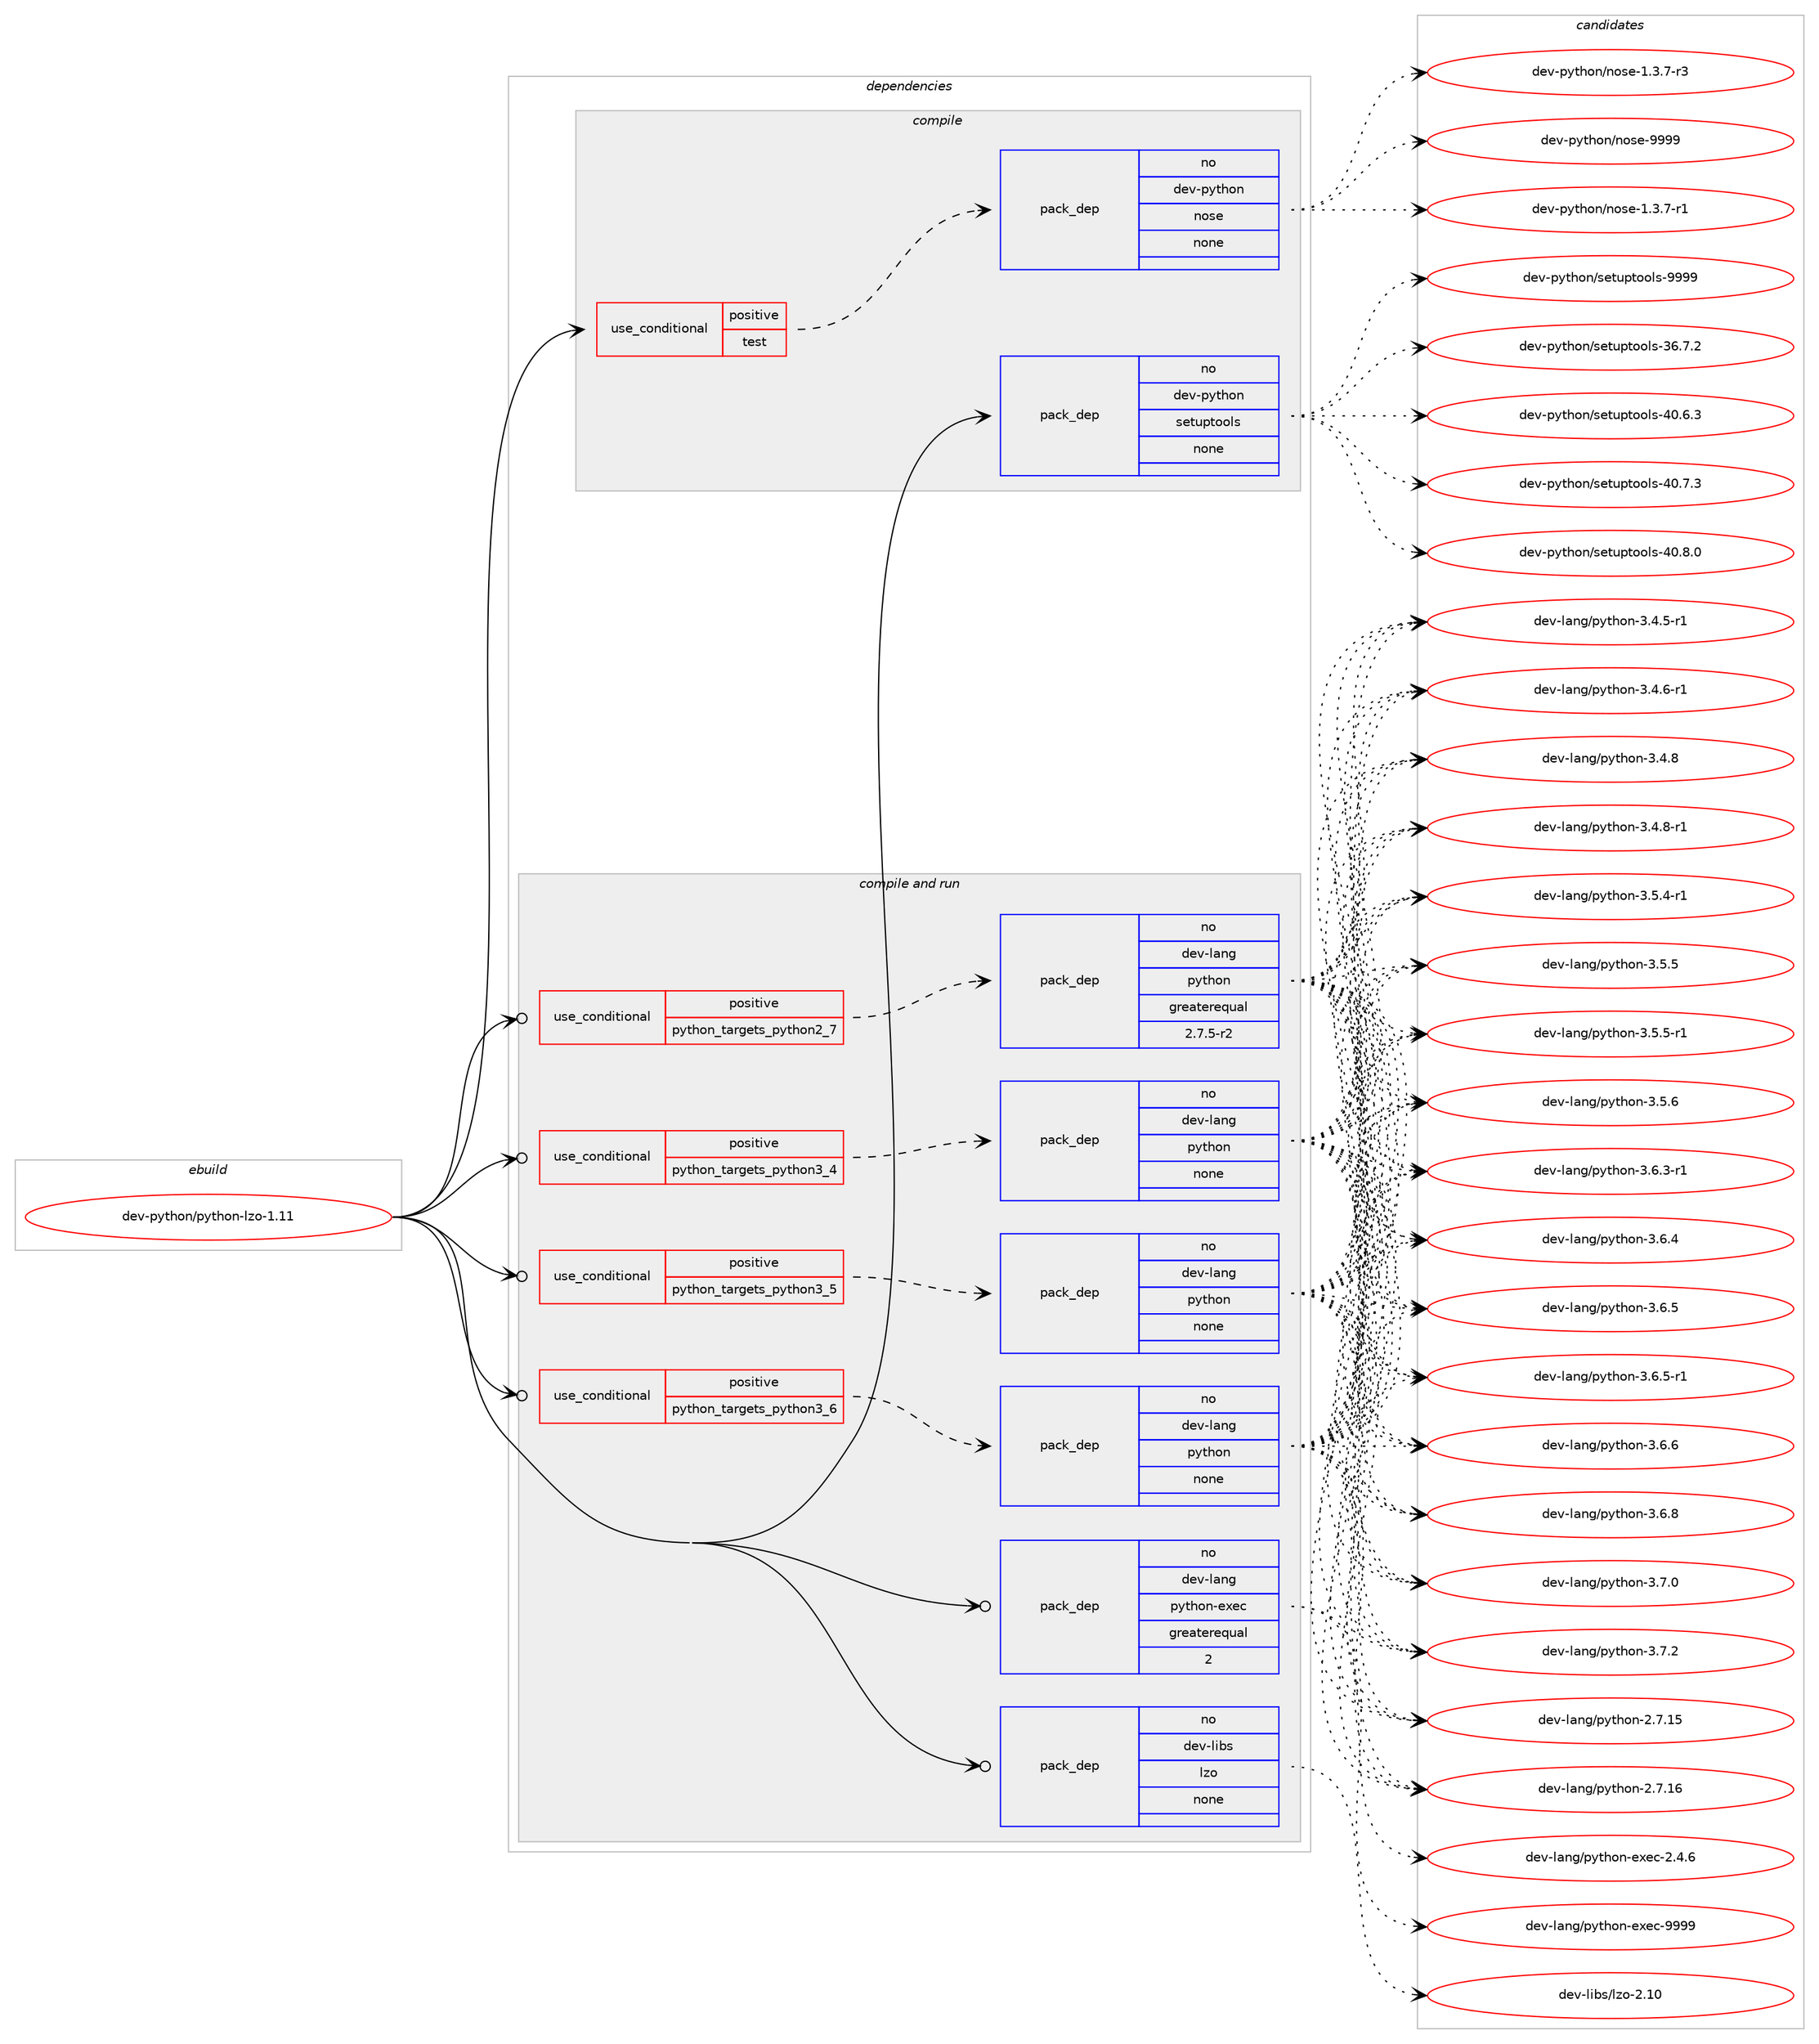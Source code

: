 digraph prolog {

# *************
# Graph options
# *************

newrank=true;
concentrate=true;
compound=true;
graph [rankdir=LR,fontname=Helvetica,fontsize=10,ranksep=1.5];#, ranksep=2.5, nodesep=0.2];
edge  [arrowhead=vee];
node  [fontname=Helvetica,fontsize=10];

# **********
# The ebuild
# **********

subgraph cluster_leftcol {
color=gray;
rank=same;
label=<<i>ebuild</i>>;
id [label="dev-python/python-lzo-1.11", color=red, width=4, href="../dev-python/python-lzo-1.11.svg"];
}

# ****************
# The dependencies
# ****************

subgraph cluster_midcol {
color=gray;
label=<<i>dependencies</i>>;
subgraph cluster_compile {
fillcolor="#eeeeee";
style=filled;
label=<<i>compile</i>>;
subgraph cond382794 {
dependency1435523 [label=<<TABLE BORDER="0" CELLBORDER="1" CELLSPACING="0" CELLPADDING="4"><TR><TD ROWSPAN="3" CELLPADDING="10">use_conditional</TD></TR><TR><TD>positive</TD></TR><TR><TD>test</TD></TR></TABLE>>, shape=none, color=red];
subgraph pack1029375 {
dependency1435524 [label=<<TABLE BORDER="0" CELLBORDER="1" CELLSPACING="0" CELLPADDING="4" WIDTH="220"><TR><TD ROWSPAN="6" CELLPADDING="30">pack_dep</TD></TR><TR><TD WIDTH="110">no</TD></TR><TR><TD>dev-python</TD></TR><TR><TD>nose</TD></TR><TR><TD>none</TD></TR><TR><TD></TD></TR></TABLE>>, shape=none, color=blue];
}
dependency1435523:e -> dependency1435524:w [weight=20,style="dashed",arrowhead="vee"];
}
id:e -> dependency1435523:w [weight=20,style="solid",arrowhead="vee"];
subgraph pack1029376 {
dependency1435525 [label=<<TABLE BORDER="0" CELLBORDER="1" CELLSPACING="0" CELLPADDING="4" WIDTH="220"><TR><TD ROWSPAN="6" CELLPADDING="30">pack_dep</TD></TR><TR><TD WIDTH="110">no</TD></TR><TR><TD>dev-python</TD></TR><TR><TD>setuptools</TD></TR><TR><TD>none</TD></TR><TR><TD></TD></TR></TABLE>>, shape=none, color=blue];
}
id:e -> dependency1435525:w [weight=20,style="solid",arrowhead="vee"];
}
subgraph cluster_compileandrun {
fillcolor="#eeeeee";
style=filled;
label=<<i>compile and run</i>>;
subgraph cond382795 {
dependency1435526 [label=<<TABLE BORDER="0" CELLBORDER="1" CELLSPACING="0" CELLPADDING="4"><TR><TD ROWSPAN="3" CELLPADDING="10">use_conditional</TD></TR><TR><TD>positive</TD></TR><TR><TD>python_targets_python2_7</TD></TR></TABLE>>, shape=none, color=red];
subgraph pack1029377 {
dependency1435527 [label=<<TABLE BORDER="0" CELLBORDER="1" CELLSPACING="0" CELLPADDING="4" WIDTH="220"><TR><TD ROWSPAN="6" CELLPADDING="30">pack_dep</TD></TR><TR><TD WIDTH="110">no</TD></TR><TR><TD>dev-lang</TD></TR><TR><TD>python</TD></TR><TR><TD>greaterequal</TD></TR><TR><TD>2.7.5-r2</TD></TR></TABLE>>, shape=none, color=blue];
}
dependency1435526:e -> dependency1435527:w [weight=20,style="dashed",arrowhead="vee"];
}
id:e -> dependency1435526:w [weight=20,style="solid",arrowhead="odotvee"];
subgraph cond382796 {
dependency1435528 [label=<<TABLE BORDER="0" CELLBORDER="1" CELLSPACING="0" CELLPADDING="4"><TR><TD ROWSPAN="3" CELLPADDING="10">use_conditional</TD></TR><TR><TD>positive</TD></TR><TR><TD>python_targets_python3_4</TD></TR></TABLE>>, shape=none, color=red];
subgraph pack1029378 {
dependency1435529 [label=<<TABLE BORDER="0" CELLBORDER="1" CELLSPACING="0" CELLPADDING="4" WIDTH="220"><TR><TD ROWSPAN="6" CELLPADDING="30">pack_dep</TD></TR><TR><TD WIDTH="110">no</TD></TR><TR><TD>dev-lang</TD></TR><TR><TD>python</TD></TR><TR><TD>none</TD></TR><TR><TD></TD></TR></TABLE>>, shape=none, color=blue];
}
dependency1435528:e -> dependency1435529:w [weight=20,style="dashed",arrowhead="vee"];
}
id:e -> dependency1435528:w [weight=20,style="solid",arrowhead="odotvee"];
subgraph cond382797 {
dependency1435530 [label=<<TABLE BORDER="0" CELLBORDER="1" CELLSPACING="0" CELLPADDING="4"><TR><TD ROWSPAN="3" CELLPADDING="10">use_conditional</TD></TR><TR><TD>positive</TD></TR><TR><TD>python_targets_python3_5</TD></TR></TABLE>>, shape=none, color=red];
subgraph pack1029379 {
dependency1435531 [label=<<TABLE BORDER="0" CELLBORDER="1" CELLSPACING="0" CELLPADDING="4" WIDTH="220"><TR><TD ROWSPAN="6" CELLPADDING="30">pack_dep</TD></TR><TR><TD WIDTH="110">no</TD></TR><TR><TD>dev-lang</TD></TR><TR><TD>python</TD></TR><TR><TD>none</TD></TR><TR><TD></TD></TR></TABLE>>, shape=none, color=blue];
}
dependency1435530:e -> dependency1435531:w [weight=20,style="dashed",arrowhead="vee"];
}
id:e -> dependency1435530:w [weight=20,style="solid",arrowhead="odotvee"];
subgraph cond382798 {
dependency1435532 [label=<<TABLE BORDER="0" CELLBORDER="1" CELLSPACING="0" CELLPADDING="4"><TR><TD ROWSPAN="3" CELLPADDING="10">use_conditional</TD></TR><TR><TD>positive</TD></TR><TR><TD>python_targets_python3_6</TD></TR></TABLE>>, shape=none, color=red];
subgraph pack1029380 {
dependency1435533 [label=<<TABLE BORDER="0" CELLBORDER="1" CELLSPACING="0" CELLPADDING="4" WIDTH="220"><TR><TD ROWSPAN="6" CELLPADDING="30">pack_dep</TD></TR><TR><TD WIDTH="110">no</TD></TR><TR><TD>dev-lang</TD></TR><TR><TD>python</TD></TR><TR><TD>none</TD></TR><TR><TD></TD></TR></TABLE>>, shape=none, color=blue];
}
dependency1435532:e -> dependency1435533:w [weight=20,style="dashed",arrowhead="vee"];
}
id:e -> dependency1435532:w [weight=20,style="solid",arrowhead="odotvee"];
subgraph pack1029381 {
dependency1435534 [label=<<TABLE BORDER="0" CELLBORDER="1" CELLSPACING="0" CELLPADDING="4" WIDTH="220"><TR><TD ROWSPAN="6" CELLPADDING="30">pack_dep</TD></TR><TR><TD WIDTH="110">no</TD></TR><TR><TD>dev-lang</TD></TR><TR><TD>python-exec</TD></TR><TR><TD>greaterequal</TD></TR><TR><TD>2</TD></TR></TABLE>>, shape=none, color=blue];
}
id:e -> dependency1435534:w [weight=20,style="solid",arrowhead="odotvee"];
subgraph pack1029382 {
dependency1435535 [label=<<TABLE BORDER="0" CELLBORDER="1" CELLSPACING="0" CELLPADDING="4" WIDTH="220"><TR><TD ROWSPAN="6" CELLPADDING="30">pack_dep</TD></TR><TR><TD WIDTH="110">no</TD></TR><TR><TD>dev-libs</TD></TR><TR><TD>lzo</TD></TR><TR><TD>none</TD></TR><TR><TD></TD></TR></TABLE>>, shape=none, color=blue];
}
id:e -> dependency1435535:w [weight=20,style="solid",arrowhead="odotvee"];
}
subgraph cluster_run {
fillcolor="#eeeeee";
style=filled;
label=<<i>run</i>>;
}
}

# **************
# The candidates
# **************

subgraph cluster_choices {
rank=same;
color=gray;
label=<<i>candidates</i>>;

subgraph choice1029375 {
color=black;
nodesep=1;
choice10010111845112121116104111110471101111151014549465146554511449 [label="dev-python/nose-1.3.7-r1", color=red, width=4,href="../dev-python/nose-1.3.7-r1.svg"];
choice10010111845112121116104111110471101111151014549465146554511451 [label="dev-python/nose-1.3.7-r3", color=red, width=4,href="../dev-python/nose-1.3.7-r3.svg"];
choice10010111845112121116104111110471101111151014557575757 [label="dev-python/nose-9999", color=red, width=4,href="../dev-python/nose-9999.svg"];
dependency1435524:e -> choice10010111845112121116104111110471101111151014549465146554511449:w [style=dotted,weight="100"];
dependency1435524:e -> choice10010111845112121116104111110471101111151014549465146554511451:w [style=dotted,weight="100"];
dependency1435524:e -> choice10010111845112121116104111110471101111151014557575757:w [style=dotted,weight="100"];
}
subgraph choice1029376 {
color=black;
nodesep=1;
choice100101118451121211161041111104711510111611711211611111110811545515446554650 [label="dev-python/setuptools-36.7.2", color=red, width=4,href="../dev-python/setuptools-36.7.2.svg"];
choice100101118451121211161041111104711510111611711211611111110811545524846544651 [label="dev-python/setuptools-40.6.3", color=red, width=4,href="../dev-python/setuptools-40.6.3.svg"];
choice100101118451121211161041111104711510111611711211611111110811545524846554651 [label="dev-python/setuptools-40.7.3", color=red, width=4,href="../dev-python/setuptools-40.7.3.svg"];
choice100101118451121211161041111104711510111611711211611111110811545524846564648 [label="dev-python/setuptools-40.8.0", color=red, width=4,href="../dev-python/setuptools-40.8.0.svg"];
choice10010111845112121116104111110471151011161171121161111111081154557575757 [label="dev-python/setuptools-9999", color=red, width=4,href="../dev-python/setuptools-9999.svg"];
dependency1435525:e -> choice100101118451121211161041111104711510111611711211611111110811545515446554650:w [style=dotted,weight="100"];
dependency1435525:e -> choice100101118451121211161041111104711510111611711211611111110811545524846544651:w [style=dotted,weight="100"];
dependency1435525:e -> choice100101118451121211161041111104711510111611711211611111110811545524846554651:w [style=dotted,weight="100"];
dependency1435525:e -> choice100101118451121211161041111104711510111611711211611111110811545524846564648:w [style=dotted,weight="100"];
dependency1435525:e -> choice10010111845112121116104111110471151011161171121161111111081154557575757:w [style=dotted,weight="100"];
}
subgraph choice1029377 {
color=black;
nodesep=1;
choice10010111845108971101034711212111610411111045504655464953 [label="dev-lang/python-2.7.15", color=red, width=4,href="../dev-lang/python-2.7.15.svg"];
choice10010111845108971101034711212111610411111045504655464954 [label="dev-lang/python-2.7.16", color=red, width=4,href="../dev-lang/python-2.7.16.svg"];
choice1001011184510897110103471121211161041111104551465246534511449 [label="dev-lang/python-3.4.5-r1", color=red, width=4,href="../dev-lang/python-3.4.5-r1.svg"];
choice1001011184510897110103471121211161041111104551465246544511449 [label="dev-lang/python-3.4.6-r1", color=red, width=4,href="../dev-lang/python-3.4.6-r1.svg"];
choice100101118451089711010347112121116104111110455146524656 [label="dev-lang/python-3.4.8", color=red, width=4,href="../dev-lang/python-3.4.8.svg"];
choice1001011184510897110103471121211161041111104551465246564511449 [label="dev-lang/python-3.4.8-r1", color=red, width=4,href="../dev-lang/python-3.4.8-r1.svg"];
choice1001011184510897110103471121211161041111104551465346524511449 [label="dev-lang/python-3.5.4-r1", color=red, width=4,href="../dev-lang/python-3.5.4-r1.svg"];
choice100101118451089711010347112121116104111110455146534653 [label="dev-lang/python-3.5.5", color=red, width=4,href="../dev-lang/python-3.5.5.svg"];
choice1001011184510897110103471121211161041111104551465346534511449 [label="dev-lang/python-3.5.5-r1", color=red, width=4,href="../dev-lang/python-3.5.5-r1.svg"];
choice100101118451089711010347112121116104111110455146534654 [label="dev-lang/python-3.5.6", color=red, width=4,href="../dev-lang/python-3.5.6.svg"];
choice1001011184510897110103471121211161041111104551465446514511449 [label="dev-lang/python-3.6.3-r1", color=red, width=4,href="../dev-lang/python-3.6.3-r1.svg"];
choice100101118451089711010347112121116104111110455146544652 [label="dev-lang/python-3.6.4", color=red, width=4,href="../dev-lang/python-3.6.4.svg"];
choice100101118451089711010347112121116104111110455146544653 [label="dev-lang/python-3.6.5", color=red, width=4,href="../dev-lang/python-3.6.5.svg"];
choice1001011184510897110103471121211161041111104551465446534511449 [label="dev-lang/python-3.6.5-r1", color=red, width=4,href="../dev-lang/python-3.6.5-r1.svg"];
choice100101118451089711010347112121116104111110455146544654 [label="dev-lang/python-3.6.6", color=red, width=4,href="../dev-lang/python-3.6.6.svg"];
choice100101118451089711010347112121116104111110455146544656 [label="dev-lang/python-3.6.8", color=red, width=4,href="../dev-lang/python-3.6.8.svg"];
choice100101118451089711010347112121116104111110455146554648 [label="dev-lang/python-3.7.0", color=red, width=4,href="../dev-lang/python-3.7.0.svg"];
choice100101118451089711010347112121116104111110455146554650 [label="dev-lang/python-3.7.2", color=red, width=4,href="../dev-lang/python-3.7.2.svg"];
dependency1435527:e -> choice10010111845108971101034711212111610411111045504655464953:w [style=dotted,weight="100"];
dependency1435527:e -> choice10010111845108971101034711212111610411111045504655464954:w [style=dotted,weight="100"];
dependency1435527:e -> choice1001011184510897110103471121211161041111104551465246534511449:w [style=dotted,weight="100"];
dependency1435527:e -> choice1001011184510897110103471121211161041111104551465246544511449:w [style=dotted,weight="100"];
dependency1435527:e -> choice100101118451089711010347112121116104111110455146524656:w [style=dotted,weight="100"];
dependency1435527:e -> choice1001011184510897110103471121211161041111104551465246564511449:w [style=dotted,weight="100"];
dependency1435527:e -> choice1001011184510897110103471121211161041111104551465346524511449:w [style=dotted,weight="100"];
dependency1435527:e -> choice100101118451089711010347112121116104111110455146534653:w [style=dotted,weight="100"];
dependency1435527:e -> choice1001011184510897110103471121211161041111104551465346534511449:w [style=dotted,weight="100"];
dependency1435527:e -> choice100101118451089711010347112121116104111110455146534654:w [style=dotted,weight="100"];
dependency1435527:e -> choice1001011184510897110103471121211161041111104551465446514511449:w [style=dotted,weight="100"];
dependency1435527:e -> choice100101118451089711010347112121116104111110455146544652:w [style=dotted,weight="100"];
dependency1435527:e -> choice100101118451089711010347112121116104111110455146544653:w [style=dotted,weight="100"];
dependency1435527:e -> choice1001011184510897110103471121211161041111104551465446534511449:w [style=dotted,weight="100"];
dependency1435527:e -> choice100101118451089711010347112121116104111110455146544654:w [style=dotted,weight="100"];
dependency1435527:e -> choice100101118451089711010347112121116104111110455146544656:w [style=dotted,weight="100"];
dependency1435527:e -> choice100101118451089711010347112121116104111110455146554648:w [style=dotted,weight="100"];
dependency1435527:e -> choice100101118451089711010347112121116104111110455146554650:w [style=dotted,weight="100"];
}
subgraph choice1029378 {
color=black;
nodesep=1;
choice10010111845108971101034711212111610411111045504655464953 [label="dev-lang/python-2.7.15", color=red, width=4,href="../dev-lang/python-2.7.15.svg"];
choice10010111845108971101034711212111610411111045504655464954 [label="dev-lang/python-2.7.16", color=red, width=4,href="../dev-lang/python-2.7.16.svg"];
choice1001011184510897110103471121211161041111104551465246534511449 [label="dev-lang/python-3.4.5-r1", color=red, width=4,href="../dev-lang/python-3.4.5-r1.svg"];
choice1001011184510897110103471121211161041111104551465246544511449 [label="dev-lang/python-3.4.6-r1", color=red, width=4,href="../dev-lang/python-3.4.6-r1.svg"];
choice100101118451089711010347112121116104111110455146524656 [label="dev-lang/python-3.4.8", color=red, width=4,href="../dev-lang/python-3.4.8.svg"];
choice1001011184510897110103471121211161041111104551465246564511449 [label="dev-lang/python-3.4.8-r1", color=red, width=4,href="../dev-lang/python-3.4.8-r1.svg"];
choice1001011184510897110103471121211161041111104551465346524511449 [label="dev-lang/python-3.5.4-r1", color=red, width=4,href="../dev-lang/python-3.5.4-r1.svg"];
choice100101118451089711010347112121116104111110455146534653 [label="dev-lang/python-3.5.5", color=red, width=4,href="../dev-lang/python-3.5.5.svg"];
choice1001011184510897110103471121211161041111104551465346534511449 [label="dev-lang/python-3.5.5-r1", color=red, width=4,href="../dev-lang/python-3.5.5-r1.svg"];
choice100101118451089711010347112121116104111110455146534654 [label="dev-lang/python-3.5.6", color=red, width=4,href="../dev-lang/python-3.5.6.svg"];
choice1001011184510897110103471121211161041111104551465446514511449 [label="dev-lang/python-3.6.3-r1", color=red, width=4,href="../dev-lang/python-3.6.3-r1.svg"];
choice100101118451089711010347112121116104111110455146544652 [label="dev-lang/python-3.6.4", color=red, width=4,href="../dev-lang/python-3.6.4.svg"];
choice100101118451089711010347112121116104111110455146544653 [label="dev-lang/python-3.6.5", color=red, width=4,href="../dev-lang/python-3.6.5.svg"];
choice1001011184510897110103471121211161041111104551465446534511449 [label="dev-lang/python-3.6.5-r1", color=red, width=4,href="../dev-lang/python-3.6.5-r1.svg"];
choice100101118451089711010347112121116104111110455146544654 [label="dev-lang/python-3.6.6", color=red, width=4,href="../dev-lang/python-3.6.6.svg"];
choice100101118451089711010347112121116104111110455146544656 [label="dev-lang/python-3.6.8", color=red, width=4,href="../dev-lang/python-3.6.8.svg"];
choice100101118451089711010347112121116104111110455146554648 [label="dev-lang/python-3.7.0", color=red, width=4,href="../dev-lang/python-3.7.0.svg"];
choice100101118451089711010347112121116104111110455146554650 [label="dev-lang/python-3.7.2", color=red, width=4,href="../dev-lang/python-3.7.2.svg"];
dependency1435529:e -> choice10010111845108971101034711212111610411111045504655464953:w [style=dotted,weight="100"];
dependency1435529:e -> choice10010111845108971101034711212111610411111045504655464954:w [style=dotted,weight="100"];
dependency1435529:e -> choice1001011184510897110103471121211161041111104551465246534511449:w [style=dotted,weight="100"];
dependency1435529:e -> choice1001011184510897110103471121211161041111104551465246544511449:w [style=dotted,weight="100"];
dependency1435529:e -> choice100101118451089711010347112121116104111110455146524656:w [style=dotted,weight="100"];
dependency1435529:e -> choice1001011184510897110103471121211161041111104551465246564511449:w [style=dotted,weight="100"];
dependency1435529:e -> choice1001011184510897110103471121211161041111104551465346524511449:w [style=dotted,weight="100"];
dependency1435529:e -> choice100101118451089711010347112121116104111110455146534653:w [style=dotted,weight="100"];
dependency1435529:e -> choice1001011184510897110103471121211161041111104551465346534511449:w [style=dotted,weight="100"];
dependency1435529:e -> choice100101118451089711010347112121116104111110455146534654:w [style=dotted,weight="100"];
dependency1435529:e -> choice1001011184510897110103471121211161041111104551465446514511449:w [style=dotted,weight="100"];
dependency1435529:e -> choice100101118451089711010347112121116104111110455146544652:w [style=dotted,weight="100"];
dependency1435529:e -> choice100101118451089711010347112121116104111110455146544653:w [style=dotted,weight="100"];
dependency1435529:e -> choice1001011184510897110103471121211161041111104551465446534511449:w [style=dotted,weight="100"];
dependency1435529:e -> choice100101118451089711010347112121116104111110455146544654:w [style=dotted,weight="100"];
dependency1435529:e -> choice100101118451089711010347112121116104111110455146544656:w [style=dotted,weight="100"];
dependency1435529:e -> choice100101118451089711010347112121116104111110455146554648:w [style=dotted,weight="100"];
dependency1435529:e -> choice100101118451089711010347112121116104111110455146554650:w [style=dotted,weight="100"];
}
subgraph choice1029379 {
color=black;
nodesep=1;
choice10010111845108971101034711212111610411111045504655464953 [label="dev-lang/python-2.7.15", color=red, width=4,href="../dev-lang/python-2.7.15.svg"];
choice10010111845108971101034711212111610411111045504655464954 [label="dev-lang/python-2.7.16", color=red, width=4,href="../dev-lang/python-2.7.16.svg"];
choice1001011184510897110103471121211161041111104551465246534511449 [label="dev-lang/python-3.4.5-r1", color=red, width=4,href="../dev-lang/python-3.4.5-r1.svg"];
choice1001011184510897110103471121211161041111104551465246544511449 [label="dev-lang/python-3.4.6-r1", color=red, width=4,href="../dev-lang/python-3.4.6-r1.svg"];
choice100101118451089711010347112121116104111110455146524656 [label="dev-lang/python-3.4.8", color=red, width=4,href="../dev-lang/python-3.4.8.svg"];
choice1001011184510897110103471121211161041111104551465246564511449 [label="dev-lang/python-3.4.8-r1", color=red, width=4,href="../dev-lang/python-3.4.8-r1.svg"];
choice1001011184510897110103471121211161041111104551465346524511449 [label="dev-lang/python-3.5.4-r1", color=red, width=4,href="../dev-lang/python-3.5.4-r1.svg"];
choice100101118451089711010347112121116104111110455146534653 [label="dev-lang/python-3.5.5", color=red, width=4,href="../dev-lang/python-3.5.5.svg"];
choice1001011184510897110103471121211161041111104551465346534511449 [label="dev-lang/python-3.5.5-r1", color=red, width=4,href="../dev-lang/python-3.5.5-r1.svg"];
choice100101118451089711010347112121116104111110455146534654 [label="dev-lang/python-3.5.6", color=red, width=4,href="../dev-lang/python-3.5.6.svg"];
choice1001011184510897110103471121211161041111104551465446514511449 [label="dev-lang/python-3.6.3-r1", color=red, width=4,href="../dev-lang/python-3.6.3-r1.svg"];
choice100101118451089711010347112121116104111110455146544652 [label="dev-lang/python-3.6.4", color=red, width=4,href="../dev-lang/python-3.6.4.svg"];
choice100101118451089711010347112121116104111110455146544653 [label="dev-lang/python-3.6.5", color=red, width=4,href="../dev-lang/python-3.6.5.svg"];
choice1001011184510897110103471121211161041111104551465446534511449 [label="dev-lang/python-3.6.5-r1", color=red, width=4,href="../dev-lang/python-3.6.5-r1.svg"];
choice100101118451089711010347112121116104111110455146544654 [label="dev-lang/python-3.6.6", color=red, width=4,href="../dev-lang/python-3.6.6.svg"];
choice100101118451089711010347112121116104111110455146544656 [label="dev-lang/python-3.6.8", color=red, width=4,href="../dev-lang/python-3.6.8.svg"];
choice100101118451089711010347112121116104111110455146554648 [label="dev-lang/python-3.7.0", color=red, width=4,href="../dev-lang/python-3.7.0.svg"];
choice100101118451089711010347112121116104111110455146554650 [label="dev-lang/python-3.7.2", color=red, width=4,href="../dev-lang/python-3.7.2.svg"];
dependency1435531:e -> choice10010111845108971101034711212111610411111045504655464953:w [style=dotted,weight="100"];
dependency1435531:e -> choice10010111845108971101034711212111610411111045504655464954:w [style=dotted,weight="100"];
dependency1435531:e -> choice1001011184510897110103471121211161041111104551465246534511449:w [style=dotted,weight="100"];
dependency1435531:e -> choice1001011184510897110103471121211161041111104551465246544511449:w [style=dotted,weight="100"];
dependency1435531:e -> choice100101118451089711010347112121116104111110455146524656:w [style=dotted,weight="100"];
dependency1435531:e -> choice1001011184510897110103471121211161041111104551465246564511449:w [style=dotted,weight="100"];
dependency1435531:e -> choice1001011184510897110103471121211161041111104551465346524511449:w [style=dotted,weight="100"];
dependency1435531:e -> choice100101118451089711010347112121116104111110455146534653:w [style=dotted,weight="100"];
dependency1435531:e -> choice1001011184510897110103471121211161041111104551465346534511449:w [style=dotted,weight="100"];
dependency1435531:e -> choice100101118451089711010347112121116104111110455146534654:w [style=dotted,weight="100"];
dependency1435531:e -> choice1001011184510897110103471121211161041111104551465446514511449:w [style=dotted,weight="100"];
dependency1435531:e -> choice100101118451089711010347112121116104111110455146544652:w [style=dotted,weight="100"];
dependency1435531:e -> choice100101118451089711010347112121116104111110455146544653:w [style=dotted,weight="100"];
dependency1435531:e -> choice1001011184510897110103471121211161041111104551465446534511449:w [style=dotted,weight="100"];
dependency1435531:e -> choice100101118451089711010347112121116104111110455146544654:w [style=dotted,weight="100"];
dependency1435531:e -> choice100101118451089711010347112121116104111110455146544656:w [style=dotted,weight="100"];
dependency1435531:e -> choice100101118451089711010347112121116104111110455146554648:w [style=dotted,weight="100"];
dependency1435531:e -> choice100101118451089711010347112121116104111110455146554650:w [style=dotted,weight="100"];
}
subgraph choice1029380 {
color=black;
nodesep=1;
choice10010111845108971101034711212111610411111045504655464953 [label="dev-lang/python-2.7.15", color=red, width=4,href="../dev-lang/python-2.7.15.svg"];
choice10010111845108971101034711212111610411111045504655464954 [label="dev-lang/python-2.7.16", color=red, width=4,href="../dev-lang/python-2.7.16.svg"];
choice1001011184510897110103471121211161041111104551465246534511449 [label="dev-lang/python-3.4.5-r1", color=red, width=4,href="../dev-lang/python-3.4.5-r1.svg"];
choice1001011184510897110103471121211161041111104551465246544511449 [label="dev-lang/python-3.4.6-r1", color=red, width=4,href="../dev-lang/python-3.4.6-r1.svg"];
choice100101118451089711010347112121116104111110455146524656 [label="dev-lang/python-3.4.8", color=red, width=4,href="../dev-lang/python-3.4.8.svg"];
choice1001011184510897110103471121211161041111104551465246564511449 [label="dev-lang/python-3.4.8-r1", color=red, width=4,href="../dev-lang/python-3.4.8-r1.svg"];
choice1001011184510897110103471121211161041111104551465346524511449 [label="dev-lang/python-3.5.4-r1", color=red, width=4,href="../dev-lang/python-3.5.4-r1.svg"];
choice100101118451089711010347112121116104111110455146534653 [label="dev-lang/python-3.5.5", color=red, width=4,href="../dev-lang/python-3.5.5.svg"];
choice1001011184510897110103471121211161041111104551465346534511449 [label="dev-lang/python-3.5.5-r1", color=red, width=4,href="../dev-lang/python-3.5.5-r1.svg"];
choice100101118451089711010347112121116104111110455146534654 [label="dev-lang/python-3.5.6", color=red, width=4,href="../dev-lang/python-3.5.6.svg"];
choice1001011184510897110103471121211161041111104551465446514511449 [label="dev-lang/python-3.6.3-r1", color=red, width=4,href="../dev-lang/python-3.6.3-r1.svg"];
choice100101118451089711010347112121116104111110455146544652 [label="dev-lang/python-3.6.4", color=red, width=4,href="../dev-lang/python-3.6.4.svg"];
choice100101118451089711010347112121116104111110455146544653 [label="dev-lang/python-3.6.5", color=red, width=4,href="../dev-lang/python-3.6.5.svg"];
choice1001011184510897110103471121211161041111104551465446534511449 [label="dev-lang/python-3.6.5-r1", color=red, width=4,href="../dev-lang/python-3.6.5-r1.svg"];
choice100101118451089711010347112121116104111110455146544654 [label="dev-lang/python-3.6.6", color=red, width=4,href="../dev-lang/python-3.6.6.svg"];
choice100101118451089711010347112121116104111110455146544656 [label="dev-lang/python-3.6.8", color=red, width=4,href="../dev-lang/python-3.6.8.svg"];
choice100101118451089711010347112121116104111110455146554648 [label="dev-lang/python-3.7.0", color=red, width=4,href="../dev-lang/python-3.7.0.svg"];
choice100101118451089711010347112121116104111110455146554650 [label="dev-lang/python-3.7.2", color=red, width=4,href="../dev-lang/python-3.7.2.svg"];
dependency1435533:e -> choice10010111845108971101034711212111610411111045504655464953:w [style=dotted,weight="100"];
dependency1435533:e -> choice10010111845108971101034711212111610411111045504655464954:w [style=dotted,weight="100"];
dependency1435533:e -> choice1001011184510897110103471121211161041111104551465246534511449:w [style=dotted,weight="100"];
dependency1435533:e -> choice1001011184510897110103471121211161041111104551465246544511449:w [style=dotted,weight="100"];
dependency1435533:e -> choice100101118451089711010347112121116104111110455146524656:w [style=dotted,weight="100"];
dependency1435533:e -> choice1001011184510897110103471121211161041111104551465246564511449:w [style=dotted,weight="100"];
dependency1435533:e -> choice1001011184510897110103471121211161041111104551465346524511449:w [style=dotted,weight="100"];
dependency1435533:e -> choice100101118451089711010347112121116104111110455146534653:w [style=dotted,weight="100"];
dependency1435533:e -> choice1001011184510897110103471121211161041111104551465346534511449:w [style=dotted,weight="100"];
dependency1435533:e -> choice100101118451089711010347112121116104111110455146534654:w [style=dotted,weight="100"];
dependency1435533:e -> choice1001011184510897110103471121211161041111104551465446514511449:w [style=dotted,weight="100"];
dependency1435533:e -> choice100101118451089711010347112121116104111110455146544652:w [style=dotted,weight="100"];
dependency1435533:e -> choice100101118451089711010347112121116104111110455146544653:w [style=dotted,weight="100"];
dependency1435533:e -> choice1001011184510897110103471121211161041111104551465446534511449:w [style=dotted,weight="100"];
dependency1435533:e -> choice100101118451089711010347112121116104111110455146544654:w [style=dotted,weight="100"];
dependency1435533:e -> choice100101118451089711010347112121116104111110455146544656:w [style=dotted,weight="100"];
dependency1435533:e -> choice100101118451089711010347112121116104111110455146554648:w [style=dotted,weight="100"];
dependency1435533:e -> choice100101118451089711010347112121116104111110455146554650:w [style=dotted,weight="100"];
}
subgraph choice1029381 {
color=black;
nodesep=1;
choice1001011184510897110103471121211161041111104510112010199455046524654 [label="dev-lang/python-exec-2.4.6", color=red, width=4,href="../dev-lang/python-exec-2.4.6.svg"];
choice10010111845108971101034711212111610411111045101120101994557575757 [label="dev-lang/python-exec-9999", color=red, width=4,href="../dev-lang/python-exec-9999.svg"];
dependency1435534:e -> choice1001011184510897110103471121211161041111104510112010199455046524654:w [style=dotted,weight="100"];
dependency1435534:e -> choice10010111845108971101034711212111610411111045101120101994557575757:w [style=dotted,weight="100"];
}
subgraph choice1029382 {
color=black;
nodesep=1;
choice1001011184510810598115471081221114550464948 [label="dev-libs/lzo-2.10", color=red, width=4,href="../dev-libs/lzo-2.10.svg"];
dependency1435535:e -> choice1001011184510810598115471081221114550464948:w [style=dotted,weight="100"];
}
}

}
